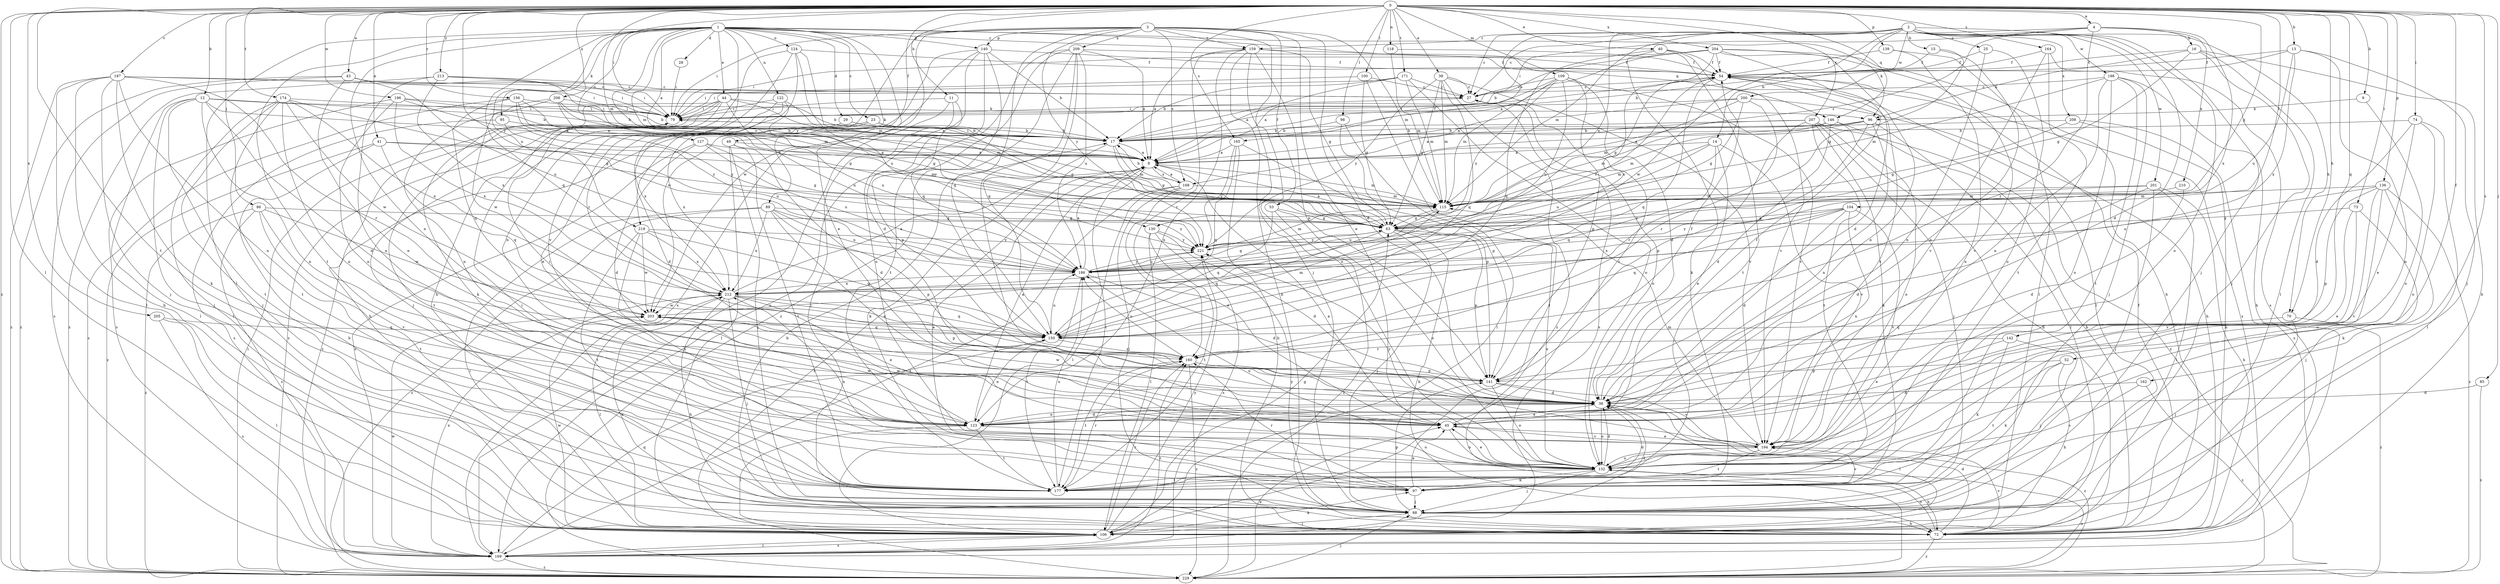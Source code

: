strict digraph  {
0;
1;
2;
3;
4;
8;
9;
11;
12;
13;
14;
15;
16;
17;
23;
25;
27;
28;
29;
36;
38;
40;
41;
43;
44;
45;
49;
52;
53;
54;
63;
70;
72;
73;
74;
79;
85;
86;
88;
89;
95;
96;
97;
98;
100;
104;
106;
109;
115;
118;
122;
123;
124;
127;
130;
132;
136;
139;
140;
141;
142;
146;
150;
156;
159;
160;
162;
164;
165;
168;
169;
171;
174;
177;
186;
187;
194;
196;
198;
200;
201;
203;
204;
205;
206;
207;
208;
209;
210;
212;
213;
219;
221;
229;
0 -> 4  [label=a];
0 -> 9  [label=b];
0 -> 11  [label=b];
0 -> 12  [label=b];
0 -> 13  [label=b];
0 -> 38  [label=e];
0 -> 40  [label=e];
0 -> 41  [label=e];
0 -> 43  [label=e];
0 -> 49  [label=f];
0 -> 52  [label=f];
0 -> 63  [label=g];
0 -> 70  [label=h];
0 -> 73  [label=i];
0 -> 74  [label=i];
0 -> 79  [label=i];
0 -> 85  [label=j];
0 -> 86  [label=j];
0 -> 98  [label=l];
0 -> 100  [label=l];
0 -> 104  [label=l];
0 -> 106  [label=l];
0 -> 109  [label=m];
0 -> 115  [label=m];
0 -> 118  [label=n];
0 -> 136  [label=p];
0 -> 139  [label=p];
0 -> 142  [label=q];
0 -> 146  [label=q];
0 -> 156  [label=r];
0 -> 162  [label=s];
0 -> 164  [label=s];
0 -> 165  [label=s];
0 -> 171  [label=t];
0 -> 174  [label=t];
0 -> 177  [label=t];
0 -> 186  [label=u];
0 -> 187  [label=v];
0 -> 196  [label=w];
0 -> 204  [label=x];
0 -> 205  [label=x];
0 -> 206  [label=x];
0 -> 207  [label=x];
0 -> 213  [label=y];
0 -> 229  [label=z];
1 -> 8  [label=a];
1 -> 23  [label=c];
1 -> 28  [label=d];
1 -> 29  [label=d];
1 -> 44  [label=e];
1 -> 45  [label=e];
1 -> 89  [label=k];
1 -> 95  [label=k];
1 -> 96  [label=k];
1 -> 106  [label=l];
1 -> 115  [label=m];
1 -> 122  [label=n];
1 -> 123  [label=n];
1 -> 124  [label=o];
1 -> 127  [label=o];
1 -> 130  [label=o];
1 -> 140  [label=p];
1 -> 146  [label=q];
1 -> 150  [label=q];
1 -> 159  [label=r];
1 -> 177  [label=t];
1 -> 194  [label=v];
1 -> 219  [label=y];
2 -> 14  [label=b];
2 -> 15  [label=b];
2 -> 25  [label=c];
2 -> 27  [label=c];
2 -> 36  [label=d];
2 -> 70  [label=h];
2 -> 88  [label=j];
2 -> 115  [label=m];
2 -> 130  [label=o];
2 -> 132  [label=o];
2 -> 159  [label=r];
2 -> 165  [label=s];
2 -> 198  [label=w];
2 -> 200  [label=w];
2 -> 201  [label=w];
2 -> 203  [label=w];
2 -> 208  [label=x];
3 -> 36  [label=d];
3 -> 45  [label=e];
3 -> 53  [label=f];
3 -> 79  [label=i];
3 -> 88  [label=j];
3 -> 115  [label=m];
3 -> 140  [label=p];
3 -> 150  [label=q];
3 -> 159  [label=r];
3 -> 168  [label=s];
3 -> 203  [label=w];
3 -> 209  [label=x];
3 -> 219  [label=y];
3 -> 221  [label=y];
4 -> 16  [label=b];
4 -> 27  [label=c];
4 -> 79  [label=i];
4 -> 160  [label=r];
4 -> 168  [label=s];
4 -> 210  [label=x];
4 -> 212  [label=x];
8 -> 115  [label=m];
8 -> 168  [label=s];
8 -> 177  [label=t];
8 -> 229  [label=z];
9 -> 96  [label=k];
9 -> 132  [label=o];
11 -> 79  [label=i];
11 -> 88  [label=j];
11 -> 141  [label=p];
11 -> 169  [label=s];
12 -> 8  [label=a];
12 -> 17  [label=b];
12 -> 36  [label=d];
12 -> 88  [label=j];
12 -> 96  [label=k];
12 -> 106  [label=l];
12 -> 123  [label=n];
12 -> 177  [label=t];
13 -> 17  [label=b];
13 -> 54  [label=f];
13 -> 88  [label=j];
13 -> 132  [label=o];
13 -> 186  [label=u];
13 -> 212  [label=x];
14 -> 8  [label=a];
14 -> 45  [label=e];
14 -> 115  [label=m];
14 -> 150  [label=q];
14 -> 186  [label=u];
14 -> 194  [label=v];
15 -> 54  [label=f];
15 -> 63  [label=g];
15 -> 123  [label=n];
16 -> 54  [label=f];
16 -> 63  [label=g];
16 -> 72  [label=h];
16 -> 88  [label=j];
16 -> 96  [label=k];
16 -> 106  [label=l];
17 -> 8  [label=a];
17 -> 54  [label=f];
17 -> 63  [label=g];
17 -> 79  [label=i];
17 -> 97  [label=k];
17 -> 115  [label=m];
23 -> 17  [label=b];
23 -> 63  [label=g];
23 -> 212  [label=x];
23 -> 229  [label=z];
25 -> 54  [label=f];
25 -> 123  [label=n];
25 -> 132  [label=o];
27 -> 79  [label=i];
27 -> 132  [label=o];
27 -> 169  [label=s];
28 -> 79  [label=i];
29 -> 17  [label=b];
29 -> 36  [label=d];
36 -> 45  [label=e];
36 -> 54  [label=f];
36 -> 79  [label=i];
36 -> 106  [label=l];
36 -> 123  [label=n];
36 -> 132  [label=o];
36 -> 203  [label=w];
36 -> 229  [label=z];
38 -> 27  [label=c];
38 -> 63  [label=g];
38 -> 115  [label=m];
38 -> 150  [label=q];
38 -> 194  [label=v];
38 -> 221  [label=y];
38 -> 229  [label=z];
40 -> 54  [label=f];
40 -> 97  [label=k];
40 -> 150  [label=q];
40 -> 177  [label=t];
40 -> 194  [label=v];
41 -> 8  [label=a];
41 -> 72  [label=h];
41 -> 115  [label=m];
41 -> 150  [label=q];
41 -> 229  [label=z];
43 -> 27  [label=c];
43 -> 45  [label=e];
43 -> 79  [label=i];
43 -> 169  [label=s];
43 -> 186  [label=u];
43 -> 229  [label=z];
44 -> 17  [label=b];
44 -> 72  [label=h];
44 -> 79  [label=i];
44 -> 88  [label=j];
44 -> 97  [label=k];
44 -> 115  [label=m];
44 -> 186  [label=u];
44 -> 229  [label=z];
45 -> 27  [label=c];
45 -> 132  [label=o];
45 -> 194  [label=v];
45 -> 203  [label=w];
49 -> 8  [label=a];
49 -> 36  [label=d];
49 -> 88  [label=j];
49 -> 106  [label=l];
49 -> 177  [label=t];
52 -> 72  [label=h];
52 -> 97  [label=k];
52 -> 141  [label=p];
52 -> 177  [label=t];
53 -> 63  [label=g];
53 -> 132  [label=o];
53 -> 150  [label=q];
53 -> 229  [label=z];
54 -> 27  [label=c];
54 -> 63  [label=g];
54 -> 106  [label=l];
54 -> 150  [label=q];
54 -> 169  [label=s];
54 -> 194  [label=v];
63 -> 8  [label=a];
63 -> 72  [label=h];
63 -> 88  [label=j];
63 -> 132  [label=o];
63 -> 141  [label=p];
63 -> 150  [label=q];
63 -> 221  [label=y];
70 -> 88  [label=j];
70 -> 150  [label=q];
70 -> 229  [label=z];
72 -> 17  [label=b];
72 -> 36  [label=d];
72 -> 54  [label=f];
72 -> 132  [label=o];
72 -> 194  [label=v];
72 -> 212  [label=x];
72 -> 229  [label=z];
73 -> 45  [label=e];
73 -> 63  [label=g];
73 -> 88  [label=j];
73 -> 194  [label=v];
74 -> 17  [label=b];
74 -> 36  [label=d];
74 -> 45  [label=e];
74 -> 106  [label=l];
74 -> 132  [label=o];
79 -> 17  [label=b];
79 -> 177  [label=t];
85 -> 36  [label=d];
85 -> 229  [label=z];
86 -> 63  [label=g];
86 -> 169  [label=s];
86 -> 177  [label=t];
86 -> 194  [label=v];
86 -> 203  [label=w];
86 -> 229  [label=z];
88 -> 36  [label=d];
88 -> 72  [label=h];
88 -> 106  [label=l];
88 -> 141  [label=p];
88 -> 221  [label=y];
89 -> 45  [label=e];
89 -> 63  [label=g];
89 -> 106  [label=l];
89 -> 141  [label=p];
89 -> 186  [label=u];
89 -> 212  [label=x];
89 -> 221  [label=y];
89 -> 229  [label=z];
95 -> 17  [label=b];
95 -> 169  [label=s];
95 -> 186  [label=u];
96 -> 8  [label=a];
96 -> 17  [label=b];
96 -> 106  [label=l];
96 -> 115  [label=m];
96 -> 123  [label=n];
96 -> 160  [label=r];
97 -> 8  [label=a];
97 -> 45  [label=e];
97 -> 79  [label=i];
97 -> 88  [label=j];
97 -> 160  [label=r];
97 -> 194  [label=v];
98 -> 17  [label=b];
98 -> 106  [label=l];
98 -> 141  [label=p];
100 -> 27  [label=c];
100 -> 63  [label=g];
100 -> 79  [label=i];
100 -> 106  [label=l];
104 -> 36  [label=d];
104 -> 63  [label=g];
104 -> 123  [label=n];
104 -> 150  [label=q];
104 -> 194  [label=v];
104 -> 212  [label=x];
104 -> 221  [label=y];
106 -> 63  [label=g];
106 -> 97  [label=k];
106 -> 160  [label=r];
106 -> 169  [label=s];
106 -> 203  [label=w];
106 -> 221  [label=y];
109 -> 8  [label=a];
109 -> 27  [label=c];
109 -> 36  [label=d];
109 -> 115  [label=m];
109 -> 141  [label=p];
109 -> 186  [label=u];
109 -> 194  [label=v];
109 -> 221  [label=y];
115 -> 63  [label=g];
115 -> 186  [label=u];
118 -> 54  [label=f];
118 -> 115  [label=m];
122 -> 8  [label=a];
122 -> 45  [label=e];
122 -> 79  [label=i];
122 -> 186  [label=u];
122 -> 212  [label=x];
123 -> 8  [label=a];
123 -> 36  [label=d];
123 -> 106  [label=l];
123 -> 132  [label=o];
123 -> 177  [label=t];
123 -> 203  [label=w];
124 -> 54  [label=f];
124 -> 72  [label=h];
124 -> 115  [label=m];
124 -> 123  [label=n];
124 -> 160  [label=r];
124 -> 186  [label=u];
127 -> 8  [label=a];
127 -> 36  [label=d];
127 -> 63  [label=g];
127 -> 169  [label=s];
127 -> 186  [label=u];
130 -> 36  [label=d];
130 -> 106  [label=l];
130 -> 169  [label=s];
130 -> 177  [label=t];
130 -> 221  [label=y];
132 -> 8  [label=a];
132 -> 36  [label=d];
132 -> 45  [label=e];
132 -> 72  [label=h];
132 -> 88  [label=j];
132 -> 97  [label=k];
132 -> 177  [label=t];
132 -> 186  [label=u];
132 -> 212  [label=x];
136 -> 97  [label=k];
136 -> 115  [label=m];
136 -> 132  [label=o];
136 -> 141  [label=p];
136 -> 186  [label=u];
136 -> 194  [label=v];
136 -> 229  [label=z];
139 -> 54  [label=f];
139 -> 106  [label=l];
139 -> 132  [label=o];
140 -> 17  [label=b];
140 -> 36  [label=d];
140 -> 54  [label=f];
140 -> 132  [label=o];
140 -> 150  [label=q];
140 -> 169  [label=s];
140 -> 203  [label=w];
141 -> 36  [label=d];
141 -> 54  [label=f];
141 -> 132  [label=o];
141 -> 194  [label=v];
142 -> 45  [label=e];
142 -> 88  [label=j];
142 -> 97  [label=k];
142 -> 160  [label=r];
146 -> 17  [label=b];
146 -> 36  [label=d];
146 -> 72  [label=h];
146 -> 115  [label=m];
146 -> 132  [label=o];
150 -> 115  [label=m];
150 -> 123  [label=n];
150 -> 160  [label=r];
150 -> 186  [label=u];
156 -> 8  [label=a];
156 -> 63  [label=g];
156 -> 79  [label=i];
156 -> 150  [label=q];
156 -> 221  [label=y];
156 -> 229  [label=z];
159 -> 8  [label=a];
159 -> 54  [label=f];
159 -> 63  [label=g];
159 -> 72  [label=h];
159 -> 123  [label=n];
159 -> 132  [label=o];
159 -> 141  [label=p];
159 -> 160  [label=r];
160 -> 141  [label=p];
160 -> 177  [label=t];
160 -> 186  [label=u];
160 -> 229  [label=z];
162 -> 36  [label=d];
162 -> 132  [label=o];
162 -> 229  [label=z];
164 -> 54  [label=f];
164 -> 169  [label=s];
164 -> 177  [label=t];
164 -> 194  [label=v];
165 -> 8  [label=a];
165 -> 72  [label=h];
165 -> 141  [label=p];
165 -> 150  [label=q];
165 -> 221  [label=y];
168 -> 8  [label=a];
168 -> 17  [label=b];
168 -> 45  [label=e];
168 -> 88  [label=j];
168 -> 106  [label=l];
168 -> 115  [label=m];
168 -> 169  [label=s];
169 -> 106  [label=l];
169 -> 150  [label=q];
169 -> 160  [label=r];
169 -> 203  [label=w];
169 -> 212  [label=x];
169 -> 229  [label=z];
171 -> 8  [label=a];
171 -> 17  [label=b];
171 -> 27  [label=c];
171 -> 79  [label=i];
171 -> 115  [label=m];
171 -> 132  [label=o];
174 -> 63  [label=g];
174 -> 79  [label=i];
174 -> 88  [label=j];
174 -> 106  [label=l];
174 -> 123  [label=n];
174 -> 177  [label=t];
174 -> 203  [label=w];
174 -> 212  [label=x];
177 -> 36  [label=d];
177 -> 160  [label=r];
177 -> 186  [label=u];
186 -> 8  [label=a];
186 -> 36  [label=d];
186 -> 54  [label=f];
186 -> 63  [label=g];
186 -> 177  [label=t];
186 -> 212  [label=x];
186 -> 221  [label=y];
187 -> 27  [label=c];
187 -> 72  [label=h];
187 -> 79  [label=i];
187 -> 88  [label=j];
187 -> 97  [label=k];
187 -> 106  [label=l];
187 -> 123  [label=n];
187 -> 160  [label=r];
187 -> 229  [label=z];
194 -> 45  [label=e];
194 -> 115  [label=m];
194 -> 132  [label=o];
194 -> 177  [label=t];
194 -> 221  [label=y];
196 -> 17  [label=b];
196 -> 79  [label=i];
196 -> 123  [label=n];
196 -> 169  [label=s];
196 -> 212  [label=x];
196 -> 221  [label=y];
198 -> 27  [label=c];
198 -> 72  [label=h];
198 -> 88  [label=j];
198 -> 115  [label=m];
198 -> 123  [label=n];
198 -> 132  [label=o];
198 -> 177  [label=t];
200 -> 8  [label=a];
200 -> 63  [label=g];
200 -> 72  [label=h];
200 -> 79  [label=i];
200 -> 115  [label=m];
200 -> 160  [label=r];
201 -> 36  [label=d];
201 -> 72  [label=h];
201 -> 88  [label=j];
201 -> 106  [label=l];
201 -> 115  [label=m];
201 -> 221  [label=y];
203 -> 150  [label=q];
204 -> 8  [label=a];
204 -> 17  [label=b];
204 -> 36  [label=d];
204 -> 54  [label=f];
204 -> 72  [label=h];
204 -> 79  [label=i];
204 -> 123  [label=n];
204 -> 194  [label=v];
204 -> 212  [label=x];
205 -> 106  [label=l];
205 -> 150  [label=q];
205 -> 169  [label=s];
206 -> 17  [label=b];
206 -> 63  [label=g];
206 -> 79  [label=i];
206 -> 123  [label=n];
206 -> 203  [label=w];
206 -> 221  [label=y];
207 -> 8  [label=a];
207 -> 17  [label=b];
207 -> 72  [label=h];
207 -> 88  [label=j];
207 -> 97  [label=k];
207 -> 141  [label=p];
207 -> 177  [label=t];
207 -> 229  [label=z];
208 -> 17  [label=b];
208 -> 63  [label=g];
208 -> 72  [label=h];
208 -> 169  [label=s];
209 -> 8  [label=a];
209 -> 54  [label=f];
209 -> 150  [label=q];
209 -> 160  [label=r];
209 -> 169  [label=s];
209 -> 177  [label=t];
209 -> 186  [label=u];
209 -> 229  [label=z];
210 -> 36  [label=d];
210 -> 115  [label=m];
212 -> 8  [label=a];
212 -> 45  [label=e];
212 -> 72  [label=h];
212 -> 88  [label=j];
212 -> 106  [label=l];
212 -> 141  [label=p];
212 -> 150  [label=q];
212 -> 203  [label=w];
213 -> 27  [label=c];
213 -> 79  [label=i];
213 -> 115  [label=m];
213 -> 123  [label=n];
213 -> 212  [label=x];
213 -> 229  [label=z];
219 -> 132  [label=o];
219 -> 150  [label=q];
219 -> 177  [label=t];
219 -> 203  [label=w];
219 -> 212  [label=x];
219 -> 221  [label=y];
221 -> 115  [label=m];
221 -> 186  [label=u];
229 -> 45  [label=e];
229 -> 79  [label=i];
229 -> 88  [label=j];
229 -> 132  [label=o];
}
